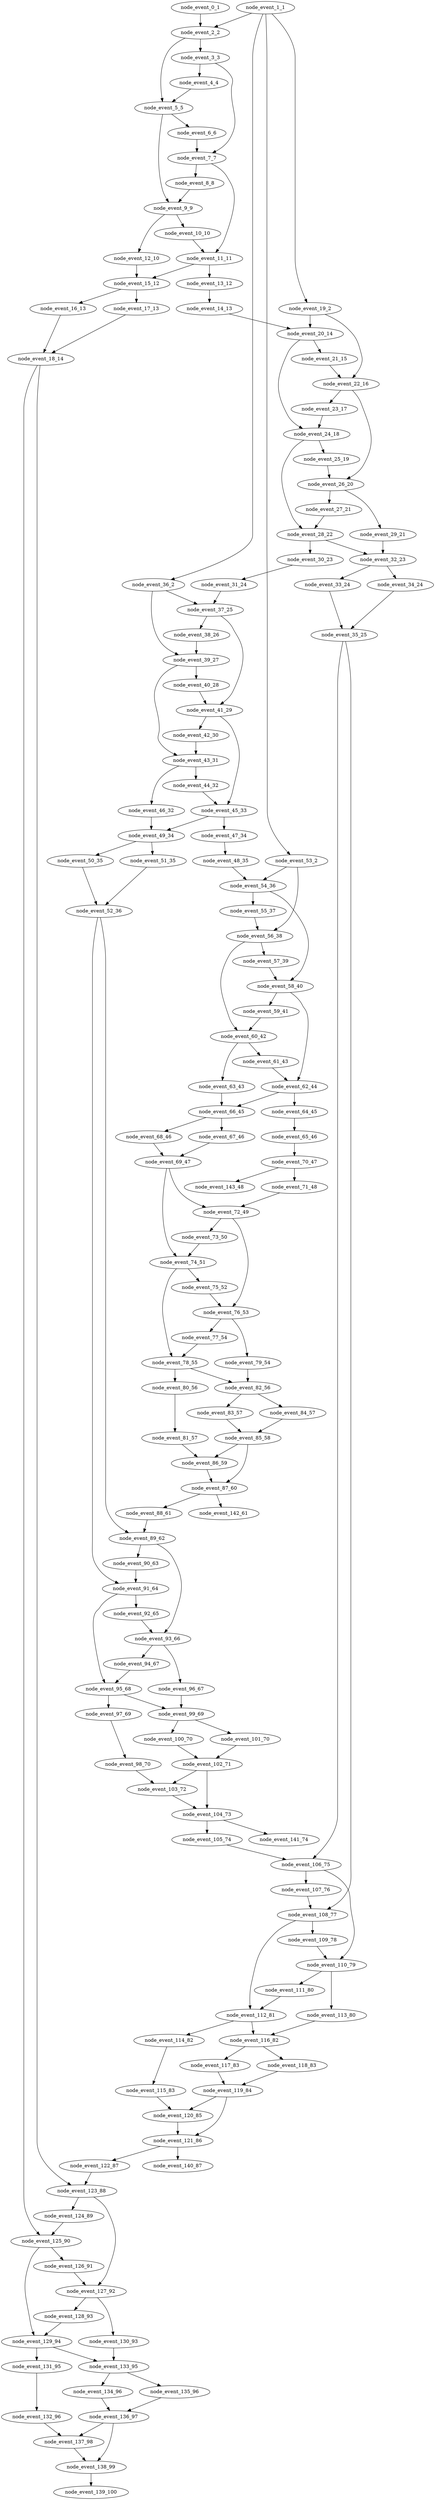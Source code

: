 digraph {
    node_event_0_1 [EventIndex="0" EventType="DotQasm.Scheduling.GateEvent" Depth="1" Dependencies="0" Latency="00:00:00.0010000" Priority="0.1560000000000001"];
    node_event_1_1 [EventIndex="1" EventType="DotQasm.Scheduling.GateEvent" Depth="1" Dependencies="0" Latency="00:00:00.0010000" Priority="0.1560000000000001"];
    node_event_2_2 [EventIndex="2" EventType="DotQasm.Scheduling.ControlledGateEvent" Depth="2" Dependencies="2" Latency="00:00:00.0020000" Priority="0.1550000000000001"];
    node_event_3_3 [EventIndex="3" EventType="DotQasm.Scheduling.ControlledGateEvent" Depth="3" Dependencies="3" Latency="00:00:00.0020000" Priority="0.1530000000000001"];
    node_event_4_4 [EventIndex="4" EventType="DotQasm.Scheduling.GateEvent" Depth="4" Dependencies="4" Latency="00:00:00.0010000" Priority="0.1510000000000001"];
    node_event_5_5 [EventIndex="5" EventType="DotQasm.Scheduling.ControlledGateEvent" Depth="5" Dependencies="8" Latency="00:00:00.0020000" Priority="0.1500000000000001"];
    node_event_6_6 [EventIndex="6" EventType="DotQasm.Scheduling.GateEvent" Depth="6" Dependencies="9" Latency="00:00:00.0010000" Priority="0.1480000000000001"];
    node_event_7_7 [EventIndex="7" EventType="DotQasm.Scheduling.ControlledGateEvent" Depth="7" Dependencies="14" Latency="00:00:00.0020000" Priority="0.1470000000000001"];
    node_event_8_8 [EventIndex="8" EventType="DotQasm.Scheduling.GateEvent" Depth="8" Dependencies="15" Latency="00:00:00.0010000" Priority="0.1450000000000001"];
    node_event_9_9 [EventIndex="9" EventType="DotQasm.Scheduling.ControlledGateEvent" Depth="9" Dependencies="25" Latency="00:00:00.0020000" Priority="0.1440000000000001"];
    node_event_10_10 [EventIndex="10" EventType="DotQasm.Scheduling.GateEvent" Depth="10" Dependencies="26" Latency="00:00:00.0010000" Priority="0.1420000000000001"];
    node_event_11_11 [EventIndex="11" EventType="DotQasm.Scheduling.ControlledGateEvent" Depth="11" Dependencies="42" Latency="00:00:00.0020000" Priority="0.1410000000000001"];
    node_event_12_10 [EventIndex="12" EventType="DotQasm.Scheduling.GateEvent" Depth="10" Dependencies="26" Latency="00:00:00.0010000" Priority="0.029000000000000012"];
    node_event_13_12 [EventIndex="13" EventType="DotQasm.Scheduling.GateEvent" Depth="12" Dependencies="43" Latency="00:00:00.0010000" Priority="0.1390000000000001"];
    node_event_14_13 [EventIndex="14" EventType="DotQasm.Scheduling.GateEvent" Depth="13" Dependencies="44" Latency="00:00:00.0010000" Priority="0.1380000000000001"];
    node_event_15_12 [EventIndex="15" EventType="DotQasm.Scheduling.ControlledGateEvent" Depth="12" Dependencies="70" Latency="00:00:00.0020000" Priority="0.02800000000000001"];
    node_event_16_13 [EventIndex="16" EventType="DotQasm.Scheduling.GateEvent" Depth="13" Dependencies="71" Latency="00:00:00.0010000" Priority="0.02600000000000001"];
    node_event_17_13 [EventIndex="17" EventType="DotQasm.Scheduling.GateEvent" Depth="13" Dependencies="71" Latency="00:00:00.0010000" Priority="0.02600000000000001"];
    node_event_18_14 [EventIndex="18" EventType="DotQasm.Scheduling.ControlledGateEvent" Depth="14" Dependencies="144" Latency="00:00:00.0020000" Priority="0.02500000000000001"];
    node_event_19_2 [EventIndex="19" EventType="DotQasm.Scheduling.ControlledGateEvent" Depth="2" Dependencies="1" Latency="00:00:00.0020000" Priority="0.1390000000000001"];
    node_event_20_14 [EventIndex="20" EventType="DotQasm.Scheduling.ControlledGateEvent" Depth="14" Dependencies="47" Latency="00:00:00.0020000" Priority="0.1370000000000001"];
    node_event_21_15 [EventIndex="21" EventType="DotQasm.Scheduling.GateEvent" Depth="15" Dependencies="48" Latency="00:00:00.0010000" Priority="0.1350000000000001"];
    node_event_22_16 [EventIndex="22" EventType="DotQasm.Scheduling.ControlledGateEvent" Depth="16" Dependencies="51" Latency="00:00:00.0020000" Priority="0.1340000000000001"];
    node_event_23_17 [EventIndex="23" EventType="DotQasm.Scheduling.GateEvent" Depth="17" Dependencies="52" Latency="00:00:00.0010000" Priority="0.1320000000000001"];
    node_event_24_18 [EventIndex="24" EventType="DotQasm.Scheduling.ControlledGateEvent" Depth="18" Dependencies="101" Latency="00:00:00.0020000" Priority="0.1310000000000001"];
    node_event_25_19 [EventIndex="25" EventType="DotQasm.Scheduling.GateEvent" Depth="19" Dependencies="102" Latency="00:00:00.0010000" Priority="0.1290000000000001"];
    node_event_26_20 [EventIndex="26" EventType="DotQasm.Scheduling.ControlledGateEvent" Depth="20" Dependencies="155" Latency="00:00:00.0020000" Priority="0.12800000000000009"];
    node_event_27_21 [EventIndex="27" EventType="DotQasm.Scheduling.GateEvent" Depth="21" Dependencies="156" Latency="00:00:00.0010000" Priority="0.12600000000000008"];
    node_event_28_22 [EventIndex="28" EventType="DotQasm.Scheduling.ControlledGateEvent" Depth="22" Dependencies="259" Latency="00:00:00.0020000" Priority="0.12500000000000008"];
    node_event_29_21 [EventIndex="29" EventType="DotQasm.Scheduling.GateEvent" Depth="21" Dependencies="156" Latency="00:00:00.0010000" Priority="0.05000000000000003"];
    node_event_30_23 [EventIndex="30" EventType="DotQasm.Scheduling.GateEvent" Depth="23" Dependencies="260" Latency="00:00:00.0010000" Priority="0.1230000000000001"];
    node_event_31_24 [EventIndex="31" EventType="DotQasm.Scheduling.GateEvent" Depth="24" Dependencies="261" Latency="00:00:00.0010000" Priority="0.1220000000000001"];
    node_event_32_23 [EventIndex="32" EventType="DotQasm.Scheduling.ControlledGateEvent" Depth="23" Dependencies="417" Latency="00:00:00.0020000" Priority="0.04900000000000003"];
    node_event_33_24 [EventIndex="33" EventType="DotQasm.Scheduling.GateEvent" Depth="24" Dependencies="418" Latency="00:00:00.0010000" Priority="0.04700000000000003"];
    node_event_34_24 [EventIndex="34" EventType="DotQasm.Scheduling.GateEvent" Depth="24" Dependencies="418" Latency="00:00:00.0010000" Priority="0.04700000000000003"];
    node_event_35_25 [EventIndex="35" EventType="DotQasm.Scheduling.ControlledGateEvent" Depth="25" Dependencies="838" Latency="00:00:00.0020000" Priority="0.04600000000000003"];
    node_event_36_2 [EventIndex="36" EventType="DotQasm.Scheduling.ControlledGateEvent" Depth="2" Dependencies="1" Latency="00:00:00.0020000" Priority="0.1230000000000001"];
    node_event_37_25 [EventIndex="37" EventType="DotQasm.Scheduling.ControlledGateEvent" Depth="25" Dependencies="264" Latency="00:00:00.0020000" Priority="0.1210000000000001"];
    node_event_38_26 [EventIndex="38" EventType="DotQasm.Scheduling.GateEvent" Depth="26" Dependencies="265" Latency="00:00:00.0010000" Priority="0.11900000000000009"];
    node_event_39_27 [EventIndex="39" EventType="DotQasm.Scheduling.ControlledGateEvent" Depth="27" Dependencies="268" Latency="00:00:00.0020000" Priority="0.11800000000000009"];
    node_event_40_28 [EventIndex="40" EventType="DotQasm.Scheduling.GateEvent" Depth="28" Dependencies="269" Latency="00:00:00.0010000" Priority="0.11600000000000009"];
    node_event_41_29 [EventIndex="41" EventType="DotQasm.Scheduling.ControlledGateEvent" Depth="29" Dependencies="535" Latency="00:00:00.0020000" Priority="0.11500000000000009"];
    node_event_42_30 [EventIndex="42" EventType="DotQasm.Scheduling.GateEvent" Depth="30" Dependencies="536" Latency="00:00:00.0010000" Priority="0.11300000000000009"];
    node_event_43_31 [EventIndex="43" EventType="DotQasm.Scheduling.ControlledGateEvent" Depth="31" Dependencies="806" Latency="00:00:00.0020000" Priority="0.11200000000000009"];
    node_event_44_32 [EventIndex="44" EventType="DotQasm.Scheduling.GateEvent" Depth="32" Dependencies="807" Latency="00:00:00.0010000" Priority="0.11000000000000008"];
    node_event_45_33 [EventIndex="45" EventType="DotQasm.Scheduling.ControlledGateEvent" Depth="33" Dependencies="1344" Latency="00:00:00.0020000" Priority="0.10900000000000008"];
    node_event_46_32 [EventIndex="46" EventType="DotQasm.Scheduling.GateEvent" Depth="32" Dependencies="807" Latency="00:00:00.0010000" Priority="0.07100000000000005"];
    node_event_47_34 [EventIndex="47" EventType="DotQasm.Scheduling.GateEvent" Depth="34" Dependencies="1345" Latency="00:00:00.0010000" Priority="0.10700000000000008"];
    node_event_48_35 [EventIndex="48" EventType="DotQasm.Scheduling.GateEvent" Depth="35" Dependencies="1346" Latency="00:00:00.0010000" Priority="0.10600000000000008"];
    node_event_49_34 [EventIndex="49" EventType="DotQasm.Scheduling.ControlledGateEvent" Depth="34" Dependencies="2153" Latency="00:00:00.0020000" Priority="0.07000000000000005"];
    node_event_50_35 [EventIndex="50" EventType="DotQasm.Scheduling.GateEvent" Depth="35" Dependencies="2154" Latency="00:00:00.0010000" Priority="0.06800000000000005"];
    node_event_51_35 [EventIndex="51" EventType="DotQasm.Scheduling.GateEvent" Depth="35" Dependencies="2154" Latency="00:00:00.0010000" Priority="0.06800000000000005"];
    node_event_52_36 [EventIndex="52" EventType="DotQasm.Scheduling.ControlledGateEvent" Depth="36" Dependencies="4310" Latency="00:00:00.0020000" Priority="0.06700000000000005"];
    node_event_53_2 [EventIndex="53" EventType="DotQasm.Scheduling.ControlledGateEvent" Depth="2" Dependencies="1" Latency="00:00:00.0020000" Priority="0.10700000000000008"];
    node_event_54_36 [EventIndex="54" EventType="DotQasm.Scheduling.ControlledGateEvent" Depth="36" Dependencies="1349" Latency="00:00:00.0020000" Priority="0.10500000000000008"];
    node_event_55_37 [EventIndex="55" EventType="DotQasm.Scheduling.GateEvent" Depth="37" Dependencies="1350" Latency="00:00:00.0010000" Priority="0.10300000000000008"];
    node_event_56_38 [EventIndex="56" EventType="DotQasm.Scheduling.ControlledGateEvent" Depth="38" Dependencies="1353" Latency="00:00:00.0020000" Priority="0.10200000000000008"];
    node_event_57_39 [EventIndex="57" EventType="DotQasm.Scheduling.GateEvent" Depth="39" Dependencies="1354" Latency="00:00:00.0010000" Priority="0.10000000000000007"];
    node_event_58_40 [EventIndex="58" EventType="DotQasm.Scheduling.ControlledGateEvent" Depth="40" Dependencies="2705" Latency="00:00:00.0020000" Priority="0.09900000000000007"];
    node_event_59_41 [EventIndex="59" EventType="DotQasm.Scheduling.GateEvent" Depth="41" Dependencies="2706" Latency="00:00:00.0010000" Priority="0.09700000000000007"];
    node_event_60_42 [EventIndex="60" EventType="DotQasm.Scheduling.ControlledGateEvent" Depth="42" Dependencies="4061" Latency="00:00:00.0020000" Priority="0.09600000000000007"];
    node_event_61_43 [EventIndex="61" EventType="DotQasm.Scheduling.GateEvent" Depth="43" Dependencies="4062" Latency="00:00:00.0010000" Priority="0.09400000000000007"];
    node_event_62_44 [EventIndex="62" EventType="DotQasm.Scheduling.ControlledGateEvent" Depth="44" Dependencies="6769" Latency="00:00:00.0020000" Priority="0.09300000000000007"];
    node_event_63_43 [EventIndex="63" EventType="DotQasm.Scheduling.GateEvent" Depth="43" Dependencies="4062" Latency="00:00:00.0010000" Priority="0.09200000000000007"];
    node_event_64_45 [EventIndex="64" EventType="DotQasm.Scheduling.GateEvent" Depth="45" Dependencies="6770" Latency="00:00:00.0010000" Priority="0.09100000000000007"];
    node_event_65_46 [EventIndex="65" EventType="DotQasm.Scheduling.GateEvent" Depth="46" Dependencies="6771" Latency="00:00:00.0010000" Priority="0.09000000000000007"];
    node_event_66_45 [EventIndex="66" EventType="DotQasm.Scheduling.ControlledGateEvent" Depth="45" Dependencies="10833" Latency="00:00:00.0020000" Priority="0.09100000000000007"];
    node_event_67_46 [EventIndex="67" EventType="DotQasm.Scheduling.GateEvent" Depth="46" Dependencies="10834" Latency="00:00:00.0010000" Priority="0.08900000000000007"];
    node_event_68_46 [EventIndex="68" EventType="DotQasm.Scheduling.GateEvent" Depth="46" Dependencies="10834" Latency="00:00:00.0010000" Priority="0.08900000000000007"];
    node_event_69_47 [EventIndex="69" EventType="DotQasm.Scheduling.ControlledGateEvent" Depth="47" Dependencies="21670" Latency="00:00:00.0020000" Priority="0.08800000000000006"];
    node_event_70_47 [EventIndex="70" EventType="DotQasm.Scheduling.ControlledGateEvent" Depth="47" Dependencies="6772" Latency="00:00:00.0020000" Priority="0.08900000000000007"];
    node_event_71_48 [EventIndex="71" EventType="DotQasm.Scheduling.GateEvent" Depth="48" Dependencies="6773" Latency="00:00:00.0010000" Priority="0.08700000000000006"];
    node_event_72_49 [EventIndex="72" EventType="DotQasm.Scheduling.ControlledGateEvent" Depth="49" Dependencies="28445" Latency="00:00:00.0020000" Priority="0.08600000000000006"];
    node_event_73_50 [EventIndex="73" EventType="DotQasm.Scheduling.GateEvent" Depth="50" Dependencies="28446" Latency="00:00:00.0010000" Priority="0.08400000000000006"];
    node_event_74_51 [EventIndex="74" EventType="DotQasm.Scheduling.ControlledGateEvent" Depth="51" Dependencies="50118" Latency="00:00:00.0020000" Priority="0.08300000000000006"];
    node_event_75_52 [EventIndex="75" EventType="DotQasm.Scheduling.GateEvent" Depth="52" Dependencies="50119" Latency="00:00:00.0010000" Priority="0.08100000000000006"];
    node_event_76_53 [EventIndex="76" EventType="DotQasm.Scheduling.ControlledGateEvent" Depth="53" Dependencies="78566" Latency="00:00:00.0020000" Priority="0.08000000000000006"];
    node_event_77_54 [EventIndex="77" EventType="DotQasm.Scheduling.GateEvent" Depth="54" Dependencies="78567" Latency="00:00:00.0010000" Priority="0.07800000000000006"];
    node_event_78_55 [EventIndex="78" EventType="DotQasm.Scheduling.ControlledGateEvent" Depth="55" Dependencies="128687" Latency="00:00:00.0020000" Priority="0.07700000000000005"];
    node_event_79_54 [EventIndex="79" EventType="DotQasm.Scheduling.GateEvent" Depth="54" Dependencies="78567" Latency="00:00:00.0010000" Priority="0.07600000000000005"];
    node_event_80_56 [EventIndex="80" EventType="DotQasm.Scheduling.GateEvent" Depth="56" Dependencies="128688" Latency="00:00:00.0010000" Priority="0.07200000000000005"];
    node_event_81_57 [EventIndex="81" EventType="DotQasm.Scheduling.GateEvent" Depth="57" Dependencies="128689" Latency="00:00:00.0010000" Priority="0.07100000000000005"];
    node_event_82_56 [EventIndex="82" EventType="DotQasm.Scheduling.ControlledGateEvent" Depth="56" Dependencies="207256" Latency="00:00:00.0020000" Priority="0.07500000000000005"];
    node_event_83_57 [EventIndex="83" EventType="DotQasm.Scheduling.GateEvent" Depth="57" Dependencies="207257" Latency="00:00:00.0010000" Priority="0.07300000000000005"];
    node_event_84_57 [EventIndex="84" EventType="DotQasm.Scheduling.GateEvent" Depth="57" Dependencies="207257" Latency="00:00:00.0010000" Priority="0.07300000000000005"];
    node_event_85_58 [EventIndex="85" EventType="DotQasm.Scheduling.ControlledGateEvent" Depth="58" Dependencies="414516" Latency="00:00:00.0020000" Priority="0.07200000000000005"];
    node_event_86_59 [EventIndex="86" EventType="DotQasm.Scheduling.ControlledGateEvent" Depth="59" Dependencies="543207" Latency="00:00:00.0020000" Priority="0.07000000000000005"];
    node_event_87_60 [EventIndex="87" EventType="DotQasm.Scheduling.ControlledGateEvent" Depth="60" Dependencies="957725" Latency="00:00:00.0020000" Priority="0.06800000000000005"];
    node_event_88_61 [EventIndex="88" EventType="DotQasm.Scheduling.GateEvent" Depth="61" Dependencies="957726" Latency="00:00:00.0010000" Priority="0.06600000000000004"];
    node_event_89_62 [EventIndex="89" EventType="DotQasm.Scheduling.ControlledGateEvent" Depth="62" Dependencies="962038" Latency="00:00:00.0020000" Priority="0.06500000000000004"];
    node_event_90_63 [EventIndex="90" EventType="DotQasm.Scheduling.GateEvent" Depth="63" Dependencies="962039" Latency="00:00:00.0010000" Priority="0.06300000000000004"];
    node_event_91_64 [EventIndex="91" EventType="DotQasm.Scheduling.ControlledGateEvent" Depth="64" Dependencies="966351" Latency="00:00:00.0020000" Priority="0.06200000000000004"];
    node_event_92_65 [EventIndex="92" EventType="DotQasm.Scheduling.GateEvent" Depth="65" Dependencies="966352" Latency="00:00:00.0010000" Priority="0.06000000000000004"];
    node_event_93_66 [EventIndex="93" EventType="DotQasm.Scheduling.ControlledGateEvent" Depth="66" Dependencies="1928392" Latency="00:00:00.0020000" Priority="0.05900000000000004"];
    node_event_94_67 [EventIndex="94" EventType="DotQasm.Scheduling.GateEvent" Depth="67" Dependencies="1928393" Latency="00:00:00.0010000" Priority="0.05700000000000004"];
    node_event_95_68 [EventIndex="95" EventType="DotQasm.Scheduling.ControlledGateEvent" Depth="68" Dependencies="2894746" Latency="00:00:00.0020000" Priority="0.056000000000000036"];
    node_event_96_67 [EventIndex="96" EventType="DotQasm.Scheduling.GateEvent" Depth="67" Dependencies="1928393" Latency="00:00:00.0010000" Priority="0.055000000000000035"];
    node_event_97_69 [EventIndex="97" EventType="DotQasm.Scheduling.GateEvent" Depth="69" Dependencies="2894747" Latency="00:00:00.0010000" Priority="0.05100000000000003"];
    node_event_98_70 [EventIndex="98" EventType="DotQasm.Scheduling.GateEvent" Depth="70" Dependencies="2894748" Latency="00:00:00.0010000" Priority="0.05000000000000003"];
    node_event_99_69 [EventIndex="99" EventType="DotQasm.Scheduling.ControlledGateEvent" Depth="69" Dependencies="4823141" Latency="00:00:00.0020000" Priority="0.054000000000000034"];
    node_event_100_70 [EventIndex="100" EventType="DotQasm.Scheduling.GateEvent" Depth="70" Dependencies="4823142" Latency="00:00:00.0010000" Priority="0.05200000000000003"];
    node_event_101_70 [EventIndex="101" EventType="DotQasm.Scheduling.GateEvent" Depth="70" Dependencies="4823142" Latency="00:00:00.0010000" Priority="0.05200000000000003"];
    node_event_102_71 [EventIndex="102" EventType="DotQasm.Scheduling.ControlledGateEvent" Depth="71" Dependencies="9646286" Latency="00:00:00.0020000" Priority="0.05100000000000003"];
    node_event_103_72 [EventIndex="103" EventType="DotQasm.Scheduling.ControlledGateEvent" Depth="72" Dependencies="12541036" Latency="00:00:00.0020000" Priority="0.04900000000000003"];
    node_event_104_73 [EventIndex="104" EventType="DotQasm.Scheduling.ControlledGateEvent" Depth="73" Dependencies="22187324" Latency="00:00:00.0020000" Priority="0.04700000000000003"];
    node_event_105_74 [EventIndex="105" EventType="DotQasm.Scheduling.GateEvent" Depth="74" Dependencies="22187325" Latency="00:00:00.0010000" Priority="0.045000000000000026"];
    node_event_106_75 [EventIndex="106" EventType="DotQasm.Scheduling.ControlledGateEvent" Depth="75" Dependencies="22188165" Latency="00:00:00.0020000" Priority="0.044000000000000025"];
    node_event_107_76 [EventIndex="107" EventType="DotQasm.Scheduling.GateEvent" Depth="76" Dependencies="22188166" Latency="00:00:00.0010000" Priority="0.04200000000000002"];
    node_event_108_77 [EventIndex="108" EventType="DotQasm.Scheduling.ControlledGateEvent" Depth="77" Dependencies="22189006" Latency="00:00:00.0020000" Priority="0.04100000000000002"];
    node_event_109_78 [EventIndex="109" EventType="DotQasm.Scheduling.GateEvent" Depth="78" Dependencies="22189007" Latency="00:00:00.0010000" Priority="0.03900000000000002"];
    node_event_110_79 [EventIndex="110" EventType="DotQasm.Scheduling.ControlledGateEvent" Depth="79" Dependencies="44377174" Latency="00:00:00.0020000" Priority="0.03800000000000002"];
    node_event_111_80 [EventIndex="111" EventType="DotQasm.Scheduling.GateEvent" Depth="80" Dependencies="44377175" Latency="00:00:00.0010000" Priority="0.03600000000000002"];
    node_event_112_81 [EventIndex="112" EventType="DotQasm.Scheduling.ControlledGateEvent" Depth="81" Dependencies="66566183" Latency="00:00:00.0020000" Priority="0.03500000000000002"];
    node_event_113_80 [EventIndex="113" EventType="DotQasm.Scheduling.GateEvent" Depth="80" Dependencies="44377175" Latency="00:00:00.0010000" Priority="0.034000000000000016"];
    node_event_114_82 [EventIndex="114" EventType="DotQasm.Scheduling.GateEvent" Depth="82" Dependencies="66566184" Latency="00:00:00.0010000" Priority="0.030000000000000013"];
    node_event_115_83 [EventIndex="115" EventType="DotQasm.Scheduling.GateEvent" Depth="83" Dependencies="66566185" Latency="00:00:00.0010000" Priority="0.029000000000000012"];
    node_event_116_82 [EventIndex="116" EventType="DotQasm.Scheduling.ControlledGateEvent" Depth="82" Dependencies="110943360" Latency="00:00:00.0020000" Priority="0.033000000000000015"];
    node_event_117_83 [EventIndex="117" EventType="DotQasm.Scheduling.GateEvent" Depth="83" Dependencies="110943361" Latency="00:00:00.0010000" Priority="0.031000000000000014"];
    node_event_118_83 [EventIndex="118" EventType="DotQasm.Scheduling.GateEvent" Depth="83" Dependencies="110943361" Latency="00:00:00.0010000" Priority="0.031000000000000014"];
    node_event_119_84 [EventIndex="119" EventType="DotQasm.Scheduling.ControlledGateEvent" Depth="84" Dependencies="221886724" Latency="00:00:00.0020000" Priority="0.030000000000000013"];
    node_event_120_85 [EventIndex="120" EventType="DotQasm.Scheduling.ControlledGateEvent" Depth="85" Dependencies="288452911" Latency="00:00:00.0020000" Priority="0.02800000000000001"];
    node_event_121_86 [EventIndex="121" EventType="DotQasm.Scheduling.ControlledGateEvent" Depth="86" Dependencies="510339637" Latency="00:00:00.0020000" Priority="0.02600000000000001"];
    node_event_122_87 [EventIndex="122" EventType="DotQasm.Scheduling.GateEvent" Depth="87" Dependencies="510339638" Latency="00:00:00.0010000" Priority="0.024000000000000007"];
    node_event_123_88 [EventIndex="123" EventType="DotQasm.Scheduling.ControlledGateEvent" Depth="88" Dependencies="510339784" Latency="00:00:00.0020000" Priority="0.023000000000000007"];
    node_event_124_89 [EventIndex="124" EventType="DotQasm.Scheduling.GateEvent" Depth="89" Dependencies="510339785" Latency="00:00:00.0010000" Priority="0.021000000000000005"];
    node_event_125_90 [EventIndex="125" EventType="DotQasm.Scheduling.ControlledGateEvent" Depth="90" Dependencies="510339931" Latency="00:00:00.0020000" Priority="0.020000000000000004"];
    node_event_126_91 [EventIndex="126" EventType="DotQasm.Scheduling.GateEvent" Depth="91" Dependencies="510339932" Latency="00:00:00.0010000" Priority="0.018000000000000002"];
    node_event_127_92 [EventIndex="127" EventType="DotQasm.Scheduling.ControlledGateEvent" Depth="92" Dependencies="1020679718" Latency="00:00:00.0020000" Priority="0.017"];
    node_event_128_93 [EventIndex="128" EventType="DotQasm.Scheduling.GateEvent" Depth="93" Dependencies="1020679719" Latency="00:00:00.0010000" Priority="0.015000000000000003"];
    node_event_129_94 [EventIndex="129" EventType="DotQasm.Scheduling.ControlledGateEvent" Depth="94" Dependencies="1531019652" Latency="00:00:00.0020000" Priority="0.014000000000000002"];
    node_event_130_93 [EventIndex="130" EventType="DotQasm.Scheduling.GateEvent" Depth="93" Dependencies="1020679719" Latency="00:00:00.0010000" Priority="0.013000000000000001"];
    node_event_131_95 [EventIndex="131" EventType="DotQasm.Scheduling.GateEvent" Depth="95" Dependencies="1531019653" Latency="00:00:00.0010000" Priority="0.009000000000000001"];
    node_event_132_96 [EventIndex="132" EventType="DotQasm.Scheduling.GateEvent" Depth="96" Dependencies="1531019654" Latency="00:00:00.0010000" Priority="0.008"];
    node_event_133_95 [EventIndex="133" EventType="DotQasm.Scheduling.ControlledGateEvent" Depth="95" Dependencies="-1743267923" Latency="00:00:00.0020000" Priority="0.012000000000000002"];
    node_event_134_96 [EventIndex="134" EventType="DotQasm.Scheduling.GateEvent" Depth="96" Dependencies="-1743267922" Latency="00:00:00.0010000" Priority="0.010000000000000002"];
    node_event_135_96 [EventIndex="135" EventType="DotQasm.Scheduling.GateEvent" Depth="96" Dependencies="-1743267922" Latency="00:00:00.0010000" Priority="0.010000000000000002"];
    node_event_136_97 [EventIndex="136" EventType="DotQasm.Scheduling.ControlledGateEvent" Depth="97" Dependencies="808431454" Latency="00:00:00.0020000" Priority="0.009000000000000001"];
    node_event_137_98 [EventIndex="137" EventType="DotQasm.Scheduling.ControlledGateEvent" Depth="98" Dependencies="-1955516186" Latency="00:00:00.0020000" Priority="0.007"];
    node_event_138_99 [EventIndex="138" EventType="DotQasm.Scheduling.ControlledGateEvent" Depth="99" Dependencies="-1147084730" Latency="00:00:00.0020000" Priority="0.005"];
    node_event_139_100 [EventIndex="139" EventType="DotQasm.Scheduling.MeasurementEvent" Depth="100" Dependencies="-1147084729" Latency="00:00:00.0030000" Priority="0.003"];
    node_event_140_87 [EventIndex="140" EventType="DotQasm.Scheduling.MeasurementEvent" Depth="87" Dependencies="510339638" Latency="00:00:00.0030000" Priority="0.003"];
    node_event_141_74 [EventIndex="141" EventType="DotQasm.Scheduling.MeasurementEvent" Depth="74" Dependencies="22187325" Latency="00:00:00.0030000" Priority="0.003"];
    node_event_142_61 [EventIndex="142" EventType="DotQasm.Scheduling.MeasurementEvent" Depth="61" Dependencies="957726" Latency="00:00:00.0030000" Priority="0.003"];
    node_event_143_48 [EventIndex="143" EventType="DotQasm.Scheduling.MeasurementEvent" Depth="48" Dependencies="6773" Latency="00:00:00.0030000" Priority="0.003"];
    node_event_0_1 -> node_event_2_2;
    node_event_1_1 -> node_event_2_2;
    node_event_1_1 -> node_event_19_2;
    node_event_1_1 -> node_event_36_2;
    node_event_1_1 -> node_event_53_2;
    node_event_2_2 -> node_event_3_3;
    node_event_2_2 -> node_event_5_5;
    node_event_3_3 -> node_event_4_4;
    node_event_3_3 -> node_event_7_7;
    node_event_4_4 -> node_event_5_5;
    node_event_5_5 -> node_event_6_6;
    node_event_5_5 -> node_event_9_9;
    node_event_6_6 -> node_event_7_7;
    node_event_7_7 -> node_event_8_8;
    node_event_7_7 -> node_event_11_11;
    node_event_8_8 -> node_event_9_9;
    node_event_9_9 -> node_event_10_10;
    node_event_9_9 -> node_event_12_10;
    node_event_10_10 -> node_event_11_11;
    node_event_11_11 -> node_event_13_12;
    node_event_11_11 -> node_event_15_12;
    node_event_12_10 -> node_event_15_12;
    node_event_13_12 -> node_event_14_13;
    node_event_14_13 -> node_event_20_14;
    node_event_15_12 -> node_event_16_13;
    node_event_15_12 -> node_event_17_13;
    node_event_16_13 -> node_event_18_14;
    node_event_17_13 -> node_event_18_14;
    node_event_18_14 -> node_event_123_88;
    node_event_18_14 -> node_event_125_90;
    node_event_19_2 -> node_event_20_14;
    node_event_19_2 -> node_event_22_16;
    node_event_20_14 -> node_event_21_15;
    node_event_20_14 -> node_event_24_18;
    node_event_21_15 -> node_event_22_16;
    node_event_22_16 -> node_event_23_17;
    node_event_22_16 -> node_event_26_20;
    node_event_23_17 -> node_event_24_18;
    node_event_24_18 -> node_event_25_19;
    node_event_24_18 -> node_event_28_22;
    node_event_25_19 -> node_event_26_20;
    node_event_26_20 -> node_event_27_21;
    node_event_26_20 -> node_event_29_21;
    node_event_27_21 -> node_event_28_22;
    node_event_28_22 -> node_event_30_23;
    node_event_28_22 -> node_event_32_23;
    node_event_29_21 -> node_event_32_23;
    node_event_30_23 -> node_event_31_24;
    node_event_31_24 -> node_event_37_25;
    node_event_32_23 -> node_event_33_24;
    node_event_32_23 -> node_event_34_24;
    node_event_33_24 -> node_event_35_25;
    node_event_34_24 -> node_event_35_25;
    node_event_35_25 -> node_event_106_75;
    node_event_35_25 -> node_event_108_77;
    node_event_36_2 -> node_event_37_25;
    node_event_36_2 -> node_event_39_27;
    node_event_37_25 -> node_event_38_26;
    node_event_37_25 -> node_event_41_29;
    node_event_38_26 -> node_event_39_27;
    node_event_39_27 -> node_event_40_28;
    node_event_39_27 -> node_event_43_31;
    node_event_40_28 -> node_event_41_29;
    node_event_41_29 -> node_event_42_30;
    node_event_41_29 -> node_event_45_33;
    node_event_42_30 -> node_event_43_31;
    node_event_43_31 -> node_event_44_32;
    node_event_43_31 -> node_event_46_32;
    node_event_44_32 -> node_event_45_33;
    node_event_45_33 -> node_event_47_34;
    node_event_45_33 -> node_event_49_34;
    node_event_46_32 -> node_event_49_34;
    node_event_47_34 -> node_event_48_35;
    node_event_48_35 -> node_event_54_36;
    node_event_49_34 -> node_event_50_35;
    node_event_49_34 -> node_event_51_35;
    node_event_50_35 -> node_event_52_36;
    node_event_51_35 -> node_event_52_36;
    node_event_52_36 -> node_event_89_62;
    node_event_52_36 -> node_event_91_64;
    node_event_53_2 -> node_event_54_36;
    node_event_53_2 -> node_event_56_38;
    node_event_54_36 -> node_event_55_37;
    node_event_54_36 -> node_event_58_40;
    node_event_55_37 -> node_event_56_38;
    node_event_56_38 -> node_event_57_39;
    node_event_56_38 -> node_event_60_42;
    node_event_57_39 -> node_event_58_40;
    node_event_58_40 -> node_event_59_41;
    node_event_58_40 -> node_event_62_44;
    node_event_59_41 -> node_event_60_42;
    node_event_60_42 -> node_event_61_43;
    node_event_60_42 -> node_event_63_43;
    node_event_61_43 -> node_event_62_44;
    node_event_62_44 -> node_event_64_45;
    node_event_62_44 -> node_event_66_45;
    node_event_63_43 -> node_event_66_45;
    node_event_64_45 -> node_event_65_46;
    node_event_65_46 -> node_event_70_47;
    node_event_66_45 -> node_event_67_46;
    node_event_66_45 -> node_event_68_46;
    node_event_67_46 -> node_event_69_47;
    node_event_68_46 -> node_event_69_47;
    node_event_69_47 -> node_event_72_49;
    node_event_69_47 -> node_event_74_51;
    node_event_70_47 -> node_event_71_48;
    node_event_70_47 -> node_event_143_48;
    node_event_71_48 -> node_event_72_49;
    node_event_72_49 -> node_event_73_50;
    node_event_72_49 -> node_event_76_53;
    node_event_73_50 -> node_event_74_51;
    node_event_74_51 -> node_event_75_52;
    node_event_74_51 -> node_event_78_55;
    node_event_75_52 -> node_event_76_53;
    node_event_76_53 -> node_event_77_54;
    node_event_76_53 -> node_event_79_54;
    node_event_77_54 -> node_event_78_55;
    node_event_78_55 -> node_event_80_56;
    node_event_78_55 -> node_event_82_56;
    node_event_79_54 -> node_event_82_56;
    node_event_80_56 -> node_event_81_57;
    node_event_81_57 -> node_event_86_59;
    node_event_82_56 -> node_event_83_57;
    node_event_82_56 -> node_event_84_57;
    node_event_83_57 -> node_event_85_58;
    node_event_84_57 -> node_event_85_58;
    node_event_85_58 -> node_event_86_59;
    node_event_85_58 -> node_event_87_60;
    node_event_86_59 -> node_event_87_60;
    node_event_87_60 -> node_event_88_61;
    node_event_87_60 -> node_event_142_61;
    node_event_88_61 -> node_event_89_62;
    node_event_89_62 -> node_event_90_63;
    node_event_89_62 -> node_event_93_66;
    node_event_90_63 -> node_event_91_64;
    node_event_91_64 -> node_event_92_65;
    node_event_91_64 -> node_event_95_68;
    node_event_92_65 -> node_event_93_66;
    node_event_93_66 -> node_event_94_67;
    node_event_93_66 -> node_event_96_67;
    node_event_94_67 -> node_event_95_68;
    node_event_95_68 -> node_event_97_69;
    node_event_95_68 -> node_event_99_69;
    node_event_96_67 -> node_event_99_69;
    node_event_97_69 -> node_event_98_70;
    node_event_98_70 -> node_event_103_72;
    node_event_99_69 -> node_event_100_70;
    node_event_99_69 -> node_event_101_70;
    node_event_100_70 -> node_event_102_71;
    node_event_101_70 -> node_event_102_71;
    node_event_102_71 -> node_event_103_72;
    node_event_102_71 -> node_event_104_73;
    node_event_103_72 -> node_event_104_73;
    node_event_104_73 -> node_event_105_74;
    node_event_104_73 -> node_event_141_74;
    node_event_105_74 -> node_event_106_75;
    node_event_106_75 -> node_event_107_76;
    node_event_106_75 -> node_event_110_79;
    node_event_107_76 -> node_event_108_77;
    node_event_108_77 -> node_event_109_78;
    node_event_108_77 -> node_event_112_81;
    node_event_109_78 -> node_event_110_79;
    node_event_110_79 -> node_event_111_80;
    node_event_110_79 -> node_event_113_80;
    node_event_111_80 -> node_event_112_81;
    node_event_112_81 -> node_event_114_82;
    node_event_112_81 -> node_event_116_82;
    node_event_113_80 -> node_event_116_82;
    node_event_114_82 -> node_event_115_83;
    node_event_115_83 -> node_event_120_85;
    node_event_116_82 -> node_event_117_83;
    node_event_116_82 -> node_event_118_83;
    node_event_117_83 -> node_event_119_84;
    node_event_118_83 -> node_event_119_84;
    node_event_119_84 -> node_event_120_85;
    node_event_119_84 -> node_event_121_86;
    node_event_120_85 -> node_event_121_86;
    node_event_121_86 -> node_event_122_87;
    node_event_121_86 -> node_event_140_87;
    node_event_122_87 -> node_event_123_88;
    node_event_123_88 -> node_event_124_89;
    node_event_123_88 -> node_event_127_92;
    node_event_124_89 -> node_event_125_90;
    node_event_125_90 -> node_event_126_91;
    node_event_125_90 -> node_event_129_94;
    node_event_126_91 -> node_event_127_92;
    node_event_127_92 -> node_event_128_93;
    node_event_127_92 -> node_event_130_93;
    node_event_128_93 -> node_event_129_94;
    node_event_129_94 -> node_event_131_95;
    node_event_129_94 -> node_event_133_95;
    node_event_130_93 -> node_event_133_95;
    node_event_131_95 -> node_event_132_96;
    node_event_132_96 -> node_event_137_98;
    node_event_133_95 -> node_event_134_96;
    node_event_133_95 -> node_event_135_96;
    node_event_134_96 -> node_event_136_97;
    node_event_135_96 -> node_event_136_97;
    node_event_136_97 -> node_event_137_98;
    node_event_136_97 -> node_event_138_99;
    node_event_137_98 -> node_event_138_99;
    node_event_138_99 -> node_event_139_100;
}
